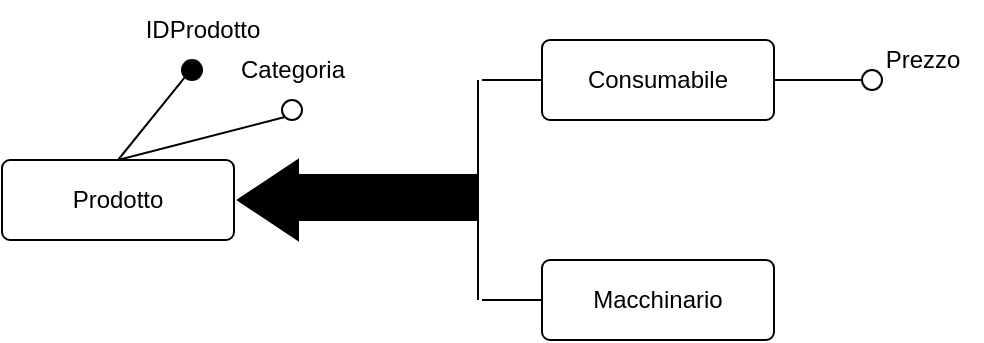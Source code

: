 <mxfile version="20.2.3" type="device"><diagram id="GdjoWjz54S655OJmaW-W" name="Pagina-1"><mxGraphModel dx="1038" dy="641" grid="0" gridSize="10" guides="1" tooltips="1" connect="1" arrows="1" fold="1" page="1" pageScale="1" pageWidth="827" pageHeight="1169" math="0" shadow="0"><root><mxCell id="0"/><mxCell id="1" parent="0"/><mxCell id="JCh4wjcYHhFcz-Zov3iY-1" value="Prodotto" style="rounded=1;arcSize=10;whiteSpace=wrap;html=1;align=center;" parent="1" vertex="1"><mxGeometry x="130" y="190" width="116" height="40" as="geometry"/></mxCell><mxCell id="JCh4wjcYHhFcz-Zov3iY-2" value="" style="endArrow=none;html=1;rounded=0;entryX=0.5;entryY=0;entryDx=0;entryDy=0;exitX=0;exitY=1;exitDx=0;exitDy=0;" parent="1" source="JCh4wjcYHhFcz-Zov3iY-5" target="JCh4wjcYHhFcz-Zov3iY-1" edge="1"><mxGeometry width="50" height="50" relative="1" as="geometry"><mxPoint x="390" y="340" as="sourcePoint"/><mxPoint x="406.718" y="323.282" as="targetPoint"/></mxGeometry></mxCell><mxCell id="JCh4wjcYHhFcz-Zov3iY-4" value="" style="ellipse;whiteSpace=wrap;html=1;aspect=fixed;" parent="1" vertex="1"><mxGeometry x="270" y="160" width="10" height="10" as="geometry"/></mxCell><mxCell id="JCh4wjcYHhFcz-Zov3iY-5" value="" style="ellipse;whiteSpace=wrap;html=1;aspect=fixed;fillColor=#000000;" parent="1" vertex="1"><mxGeometry x="220" y="140" width="10" height="10" as="geometry"/></mxCell><mxCell id="JCh4wjcYHhFcz-Zov3iY-6" value="" style="endArrow=none;html=1;rounded=0;entryX=0.5;entryY=0;entryDx=0;entryDy=0;exitX=0;exitY=1;exitDx=0;exitDy=0;" parent="1" source="JCh4wjcYHhFcz-Zov3iY-4" target="JCh4wjcYHhFcz-Zov3iY-1" edge="1"><mxGeometry width="50" height="50" relative="1" as="geometry"><mxPoint x="231.464" y="158.536" as="sourcePoint"/><mxPoint x="198" y="200" as="targetPoint"/></mxGeometry></mxCell><mxCell id="JCh4wjcYHhFcz-Zov3iY-7" value="IDProdotto" style="text;html=1;align=center;verticalAlign=middle;resizable=0;points=[];autosize=1;strokeColor=none;fillColor=none;" parent="1" vertex="1"><mxGeometry x="190" y="110" width="80" height="30" as="geometry"/></mxCell><mxCell id="JCh4wjcYHhFcz-Zov3iY-8" value="Categoria" style="text;html=1;align=center;verticalAlign=middle;resizable=0;points=[];autosize=1;strokeColor=none;fillColor=none;" parent="1" vertex="1"><mxGeometry x="235" y="130" width="80" height="30" as="geometry"/></mxCell><mxCell id="JCh4wjcYHhFcz-Zov3iY-10" value="" style="triangle;whiteSpace=wrap;html=1;fillColor=#000000;rotation=-180;" parent="1" vertex="1"><mxGeometry x="248" y="190" width="30" height="40" as="geometry"/></mxCell><mxCell id="JCh4wjcYHhFcz-Zov3iY-11" value="" style="rounded=0;whiteSpace=wrap;html=1;fillColor=#000000;" parent="1" vertex="1"><mxGeometry x="278" y="197.5" width="90" height="22.5" as="geometry"/></mxCell><mxCell id="JCh4wjcYHhFcz-Zov3iY-12" value="Macchinario" style="rounded=1;arcSize=10;whiteSpace=wrap;html=1;align=center;" parent="1" vertex="1"><mxGeometry x="400" y="240" width="116" height="40" as="geometry"/></mxCell><mxCell id="JCh4wjcYHhFcz-Zov3iY-13" value="Consumabile" style="rounded=1;arcSize=10;whiteSpace=wrap;html=1;align=center;" parent="1" vertex="1"><mxGeometry x="400" y="130" width="116" height="40" as="geometry"/></mxCell><mxCell id="JCh4wjcYHhFcz-Zov3iY-14" value="" style="endArrow=none;html=1;rounded=0;" parent="1" edge="1"><mxGeometry width="50" height="50" relative="1" as="geometry"><mxPoint x="368" y="260" as="sourcePoint"/><mxPoint x="368" y="150" as="targetPoint"/></mxGeometry></mxCell><mxCell id="JCh4wjcYHhFcz-Zov3iY-15" value="" style="endArrow=none;html=1;rounded=0;entryX=0;entryY=0.5;entryDx=0;entryDy=0;" parent="1" target="JCh4wjcYHhFcz-Zov3iY-12" edge="1"><mxGeometry width="50" height="50" relative="1" as="geometry"><mxPoint x="370" y="260" as="sourcePoint"/><mxPoint x="440" y="290" as="targetPoint"/></mxGeometry></mxCell><mxCell id="JCh4wjcYHhFcz-Zov3iY-16" value="" style="endArrow=none;html=1;rounded=0;entryX=0;entryY=0.5;entryDx=0;entryDy=0;" parent="1" target="JCh4wjcYHhFcz-Zov3iY-13" edge="1"><mxGeometry width="50" height="50" relative="1" as="geometry"><mxPoint x="370" y="150" as="sourcePoint"/><mxPoint x="440" y="290" as="targetPoint"/></mxGeometry></mxCell><mxCell id="JCh4wjcYHhFcz-Zov3iY-17" value="" style="ellipse;whiteSpace=wrap;html=1;aspect=fixed;" parent="1" vertex="1"><mxGeometry x="560" y="145" width="10" height="10" as="geometry"/></mxCell><mxCell id="JCh4wjcYHhFcz-Zov3iY-18" value="" style="endArrow=none;html=1;rounded=0;entryX=0;entryY=0.5;entryDx=0;entryDy=0;exitX=1;exitY=0.5;exitDx=0;exitDy=0;" parent="1" source="JCh4wjcYHhFcz-Zov3iY-13" target="JCh4wjcYHhFcz-Zov3iY-17" edge="1"><mxGeometry width="50" height="50" relative="1" as="geometry"><mxPoint x="390" y="340" as="sourcePoint"/><mxPoint x="440" y="290" as="targetPoint"/></mxGeometry></mxCell><mxCell id="JCh4wjcYHhFcz-Zov3iY-19" value="Prezzo" style="text;html=1;align=center;verticalAlign=middle;resizable=0;points=[];autosize=1;strokeColor=none;fillColor=none;" parent="1" vertex="1"><mxGeometry x="560" y="125" width="60" height="30" as="geometry"/></mxCell></root></mxGraphModel></diagram></mxfile>